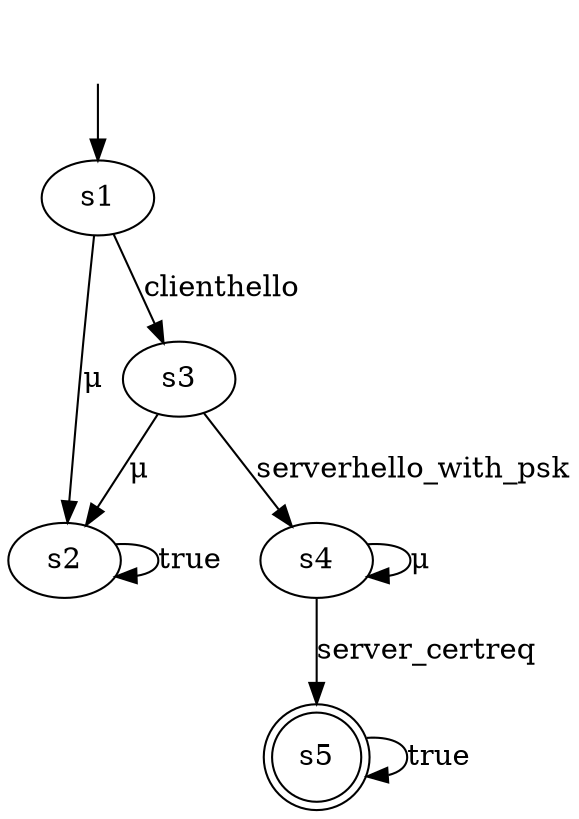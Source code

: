 digraph formula_8 {
s1 [label="s1"];
s2 [label="s2"];
s3 [label="s3"];
s4 [label="s4"];
s5 [label="s5", shape=doublecircle];
s1 -> s2  [label="μ"];
s1 -> s3  [label="clienthello"];
s2 -> s2  [label="true"];
s3 -> s2  [label="μ"];
s3 -> s4  [label="serverhello_with_psk"];
s4 -> s4  [label="μ"];
s4 -> s5  [label="server_certreq"];
s5 -> s5  [label="true"];
__start0 [label="", shape=none];
__start0 -> s1  [label=""];
}

